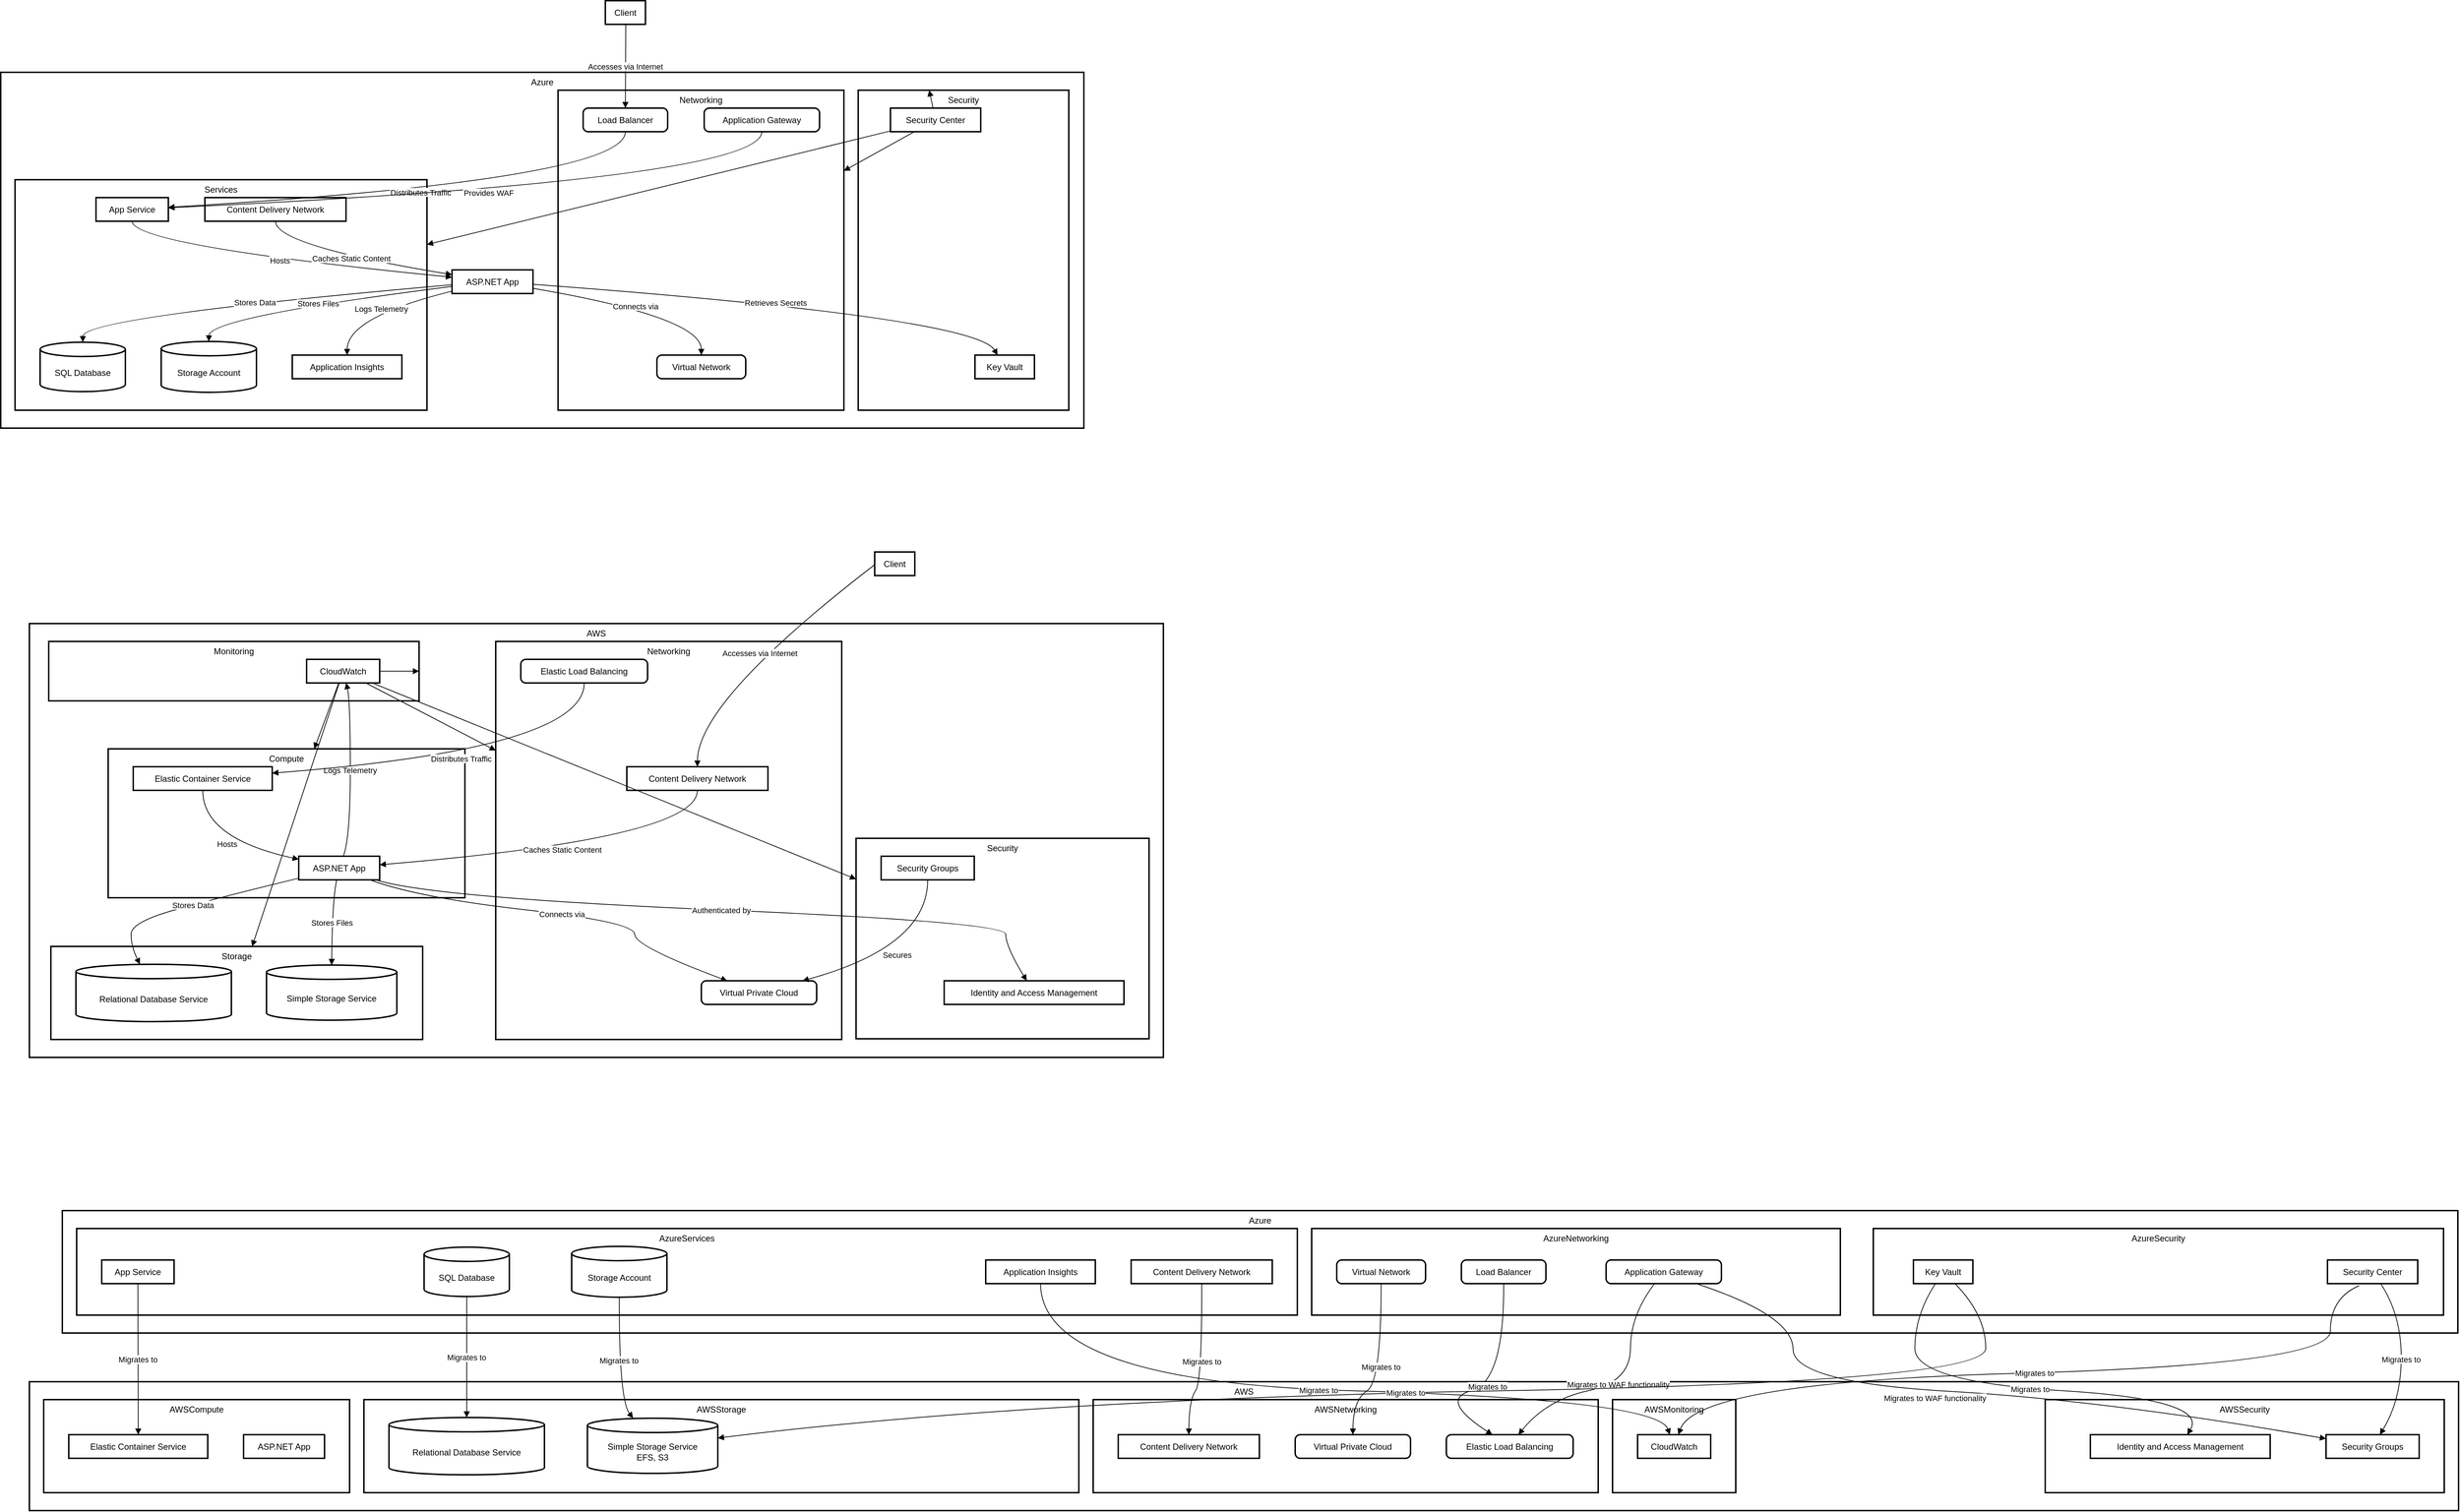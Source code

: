 <mxfile version="24.5.5" type="github">
  <diagram name="Page-1" id="OQjiXmflaJWMlj4Q_x97">
    <mxGraphModel dx="1149" dy="787" grid="1" gridSize="10" guides="1" tooltips="1" connect="1" arrows="1" fold="1" page="1" pageScale="1" pageWidth="850" pageHeight="1100" math="0" shadow="0">
      <root>
        <mxCell id="0" />
        <mxCell id="1" parent="0" />
        <mxCell id="usXnJbfVH1YQq9BXnYpf-1" value="Azure" style="whiteSpace=wrap;strokeWidth=2;verticalAlign=top;" vertex="1" parent="1">
          <mxGeometry x="20" y="120" width="1512" height="497" as="geometry" />
        </mxCell>
        <mxCell id="usXnJbfVH1YQq9BXnYpf-2" value="Services" style="whiteSpace=wrap;strokeWidth=2;verticalAlign=top;" vertex="1" parent="1">
          <mxGeometry x="40" y="270" width="575" height="322" as="geometry" />
        </mxCell>
        <mxCell id="usXnJbfVH1YQq9BXnYpf-3" value="Networking" style="whiteSpace=wrap;strokeWidth=2;verticalAlign=top;" vertex="1" parent="1">
          <mxGeometry x="798" y="145" width="399" height="447" as="geometry" />
        </mxCell>
        <mxCell id="usXnJbfVH1YQq9BXnYpf-4" value="Security" style="whiteSpace=wrap;strokeWidth=2;verticalAlign=top;" vertex="1" parent="1">
          <mxGeometry x="1217" y="145" width="294" height="447" as="geometry" />
        </mxCell>
        <mxCell id="usXnJbfVH1YQq9BXnYpf-5" value="ASP.NET App" style="whiteSpace=wrap;strokeWidth=2;" vertex="1" parent="1">
          <mxGeometry x="650" y="396" width="113" height="33" as="geometry" />
        </mxCell>
        <mxCell id="usXnJbfVH1YQq9BXnYpf-6" value="Key Vault" style="whiteSpace=wrap;strokeWidth=2;" vertex="1" parent="1">
          <mxGeometry x="1380" y="515" width="83" height="33" as="geometry" />
        </mxCell>
        <mxCell id="usXnJbfVH1YQq9BXnYpf-7" value="Security Center" style="whiteSpace=wrap;strokeWidth=2;" vertex="1" parent="1">
          <mxGeometry x="1262" y="170" width="126" height="33" as="geometry" />
        </mxCell>
        <mxCell id="usXnJbfVH1YQq9BXnYpf-8" value="Virtual Network" style="rounded=1;absoluteArcSize=1;arcSize=14;whiteSpace=wrap;strokeWidth=2;" vertex="1" parent="1">
          <mxGeometry x="936" y="515" width="124" height="33" as="geometry" />
        </mxCell>
        <mxCell id="usXnJbfVH1YQq9BXnYpf-9" value="Load Balancer" style="rounded=1;absoluteArcSize=1;arcSize=14;whiteSpace=wrap;strokeWidth=2;" vertex="1" parent="1">
          <mxGeometry x="833" y="170" width="118" height="33" as="geometry" />
        </mxCell>
        <mxCell id="usXnJbfVH1YQq9BXnYpf-10" value="Application Gateway" style="rounded=1;absoluteArcSize=1;arcSize=14;whiteSpace=wrap;strokeWidth=2;" vertex="1" parent="1">
          <mxGeometry x="1002" y="170" width="161" height="33" as="geometry" />
        </mxCell>
        <mxCell id="usXnJbfVH1YQq9BXnYpf-11" value="App Service" style="whiteSpace=wrap;strokeWidth=2;" vertex="1" parent="1">
          <mxGeometry x="153" y="295" width="101" height="33" as="geometry" />
        </mxCell>
        <mxCell id="usXnJbfVH1YQq9BXnYpf-12" value="SQL Database" style="shape=cylinder3;boundedLbl=1;backgroundOutline=1;size=10;strokeWidth=2;whiteSpace=wrap;" vertex="1" parent="1">
          <mxGeometry x="75" y="497" width="119" height="69" as="geometry" />
        </mxCell>
        <mxCell id="usXnJbfVH1YQq9BXnYpf-13" value="Storage Account" style="shape=cylinder3;boundedLbl=1;backgroundOutline=1;size=10;strokeWidth=2;whiteSpace=wrap;" vertex="1" parent="1">
          <mxGeometry x="244" y="496" width="133" height="71" as="geometry" />
        </mxCell>
        <mxCell id="usXnJbfVH1YQq9BXnYpf-14" value="Application Insights" style="whiteSpace=wrap;strokeWidth=2;" vertex="1" parent="1">
          <mxGeometry x="427" y="515" width="153" height="33" as="geometry" />
        </mxCell>
        <mxCell id="usXnJbfVH1YQq9BXnYpf-15" value="Content Delivery Network" style="whiteSpace=wrap;strokeWidth=2;" vertex="1" parent="1">
          <mxGeometry x="305" y="295" width="197" height="33" as="geometry" />
        </mxCell>
        <mxCell id="usXnJbfVH1YQq9BXnYpf-16" value="Client" style="whiteSpace=wrap;strokeWidth=2;" vertex="1" parent="1">
          <mxGeometry x="864" y="20" width="56" height="33" as="geometry" />
        </mxCell>
        <mxCell id="usXnJbfVH1YQq9BXnYpf-17" value="Accesses via Internet" style="curved=1;startArrow=none;endArrow=block;exitX=0.51;exitY=0.99;entryX=0.5;entryY=0.01;rounded=0;" edge="1" parent="1" source="usXnJbfVH1YQq9BXnYpf-16" target="usXnJbfVH1YQq9BXnYpf-9">
          <mxGeometry relative="1" as="geometry">
            <Array as="points" />
          </mxGeometry>
        </mxCell>
        <mxCell id="usXnJbfVH1YQq9BXnYpf-18" value="Hosts" style="curved=1;startArrow=none;endArrow=block;exitX=0.5;exitY=1;entryX=0;entryY=0.31;rounded=0;" edge="1" parent="1" source="usXnJbfVH1YQq9BXnYpf-11" target="usXnJbfVH1YQq9BXnYpf-5">
          <mxGeometry relative="1" as="geometry">
            <Array as="points">
              <mxPoint x="204" y="362" />
            </Array>
          </mxGeometry>
        </mxCell>
        <mxCell id="usXnJbfVH1YQq9BXnYpf-19" value="Stores Data" style="curved=1;startArrow=none;endArrow=block;exitX=0;exitY=0.63;entryX=0.5;entryY=0;rounded=0;" edge="1" parent="1" source="usXnJbfVH1YQq9BXnYpf-5" target="usXnJbfVH1YQq9BXnYpf-12">
          <mxGeometry relative="1" as="geometry">
            <Array as="points">
              <mxPoint x="135" y="462" />
            </Array>
          </mxGeometry>
        </mxCell>
        <mxCell id="usXnJbfVH1YQq9BXnYpf-20" value="Stores Files" style="curved=1;startArrow=none;endArrow=block;exitX=0;exitY=0.7;entryX=0.5;entryY=0;rounded=0;" edge="1" parent="1" source="usXnJbfVH1YQq9BXnYpf-5" target="usXnJbfVH1YQq9BXnYpf-13">
          <mxGeometry relative="1" as="geometry">
            <Array as="points">
              <mxPoint x="311" y="462" />
            </Array>
          </mxGeometry>
        </mxCell>
        <mxCell id="usXnJbfVH1YQq9BXnYpf-21" value="Logs Telemetry" style="curved=1;startArrow=none;endArrow=block;exitX=0;exitY=0.9;entryX=0.5;entryY=0;rounded=0;" edge="1" parent="1" source="usXnJbfVH1YQq9BXnYpf-5" target="usXnJbfVH1YQq9BXnYpf-14">
          <mxGeometry relative="1" as="geometry">
            <Array as="points">
              <mxPoint x="504" y="462" />
            </Array>
          </mxGeometry>
        </mxCell>
        <mxCell id="usXnJbfVH1YQq9BXnYpf-22" value="Caches Static Content" style="curved=1;startArrow=none;endArrow=block;exitX=0.5;exitY=1;entryX=0;entryY=0.2;rounded=0;" edge="1" parent="1" source="usXnJbfVH1YQq9BXnYpf-15" target="usXnJbfVH1YQq9BXnYpf-5">
          <mxGeometry relative="1" as="geometry">
            <Array as="points">
              <mxPoint x="403" y="362" />
            </Array>
          </mxGeometry>
        </mxCell>
        <mxCell id="usXnJbfVH1YQq9BXnYpf-23" value="Connects via" style="curved=1;startArrow=none;endArrow=block;exitX=1;exitY=0.78;entryX=0.5;entryY=0;rounded=0;" edge="1" parent="1" source="usXnJbfVH1YQq9BXnYpf-5" target="usXnJbfVH1YQq9BXnYpf-8">
          <mxGeometry relative="1" as="geometry">
            <Array as="points">
              <mxPoint x="998" y="462" />
            </Array>
          </mxGeometry>
        </mxCell>
        <mxCell id="usXnJbfVH1YQq9BXnYpf-24" value="Distributes Traffic" style="curved=1;startArrow=none;endArrow=block;exitX=0.5;exitY=0.99;entryX=1.01;entryY=0.41;rounded=0;" edge="1" parent="1" source="usXnJbfVH1YQq9BXnYpf-9" target="usXnJbfVH1YQq9BXnYpf-11">
          <mxGeometry relative="1" as="geometry">
            <Array as="points">
              <mxPoint x="892" y="270" />
            </Array>
          </mxGeometry>
        </mxCell>
        <mxCell id="usXnJbfVH1YQq9BXnYpf-25" value="Provides WAF" style="curved=1;startArrow=none;endArrow=block;exitX=0.5;exitY=0.99;entryX=1.01;entryY=0.43;rounded=0;" edge="1" parent="1" source="usXnJbfVH1YQq9BXnYpf-10" target="usXnJbfVH1YQq9BXnYpf-11">
          <mxGeometry relative="1" as="geometry">
            <Array as="points">
              <mxPoint x="1082" y="270" />
            </Array>
          </mxGeometry>
        </mxCell>
        <mxCell id="usXnJbfVH1YQq9BXnYpf-26" value="Retrieves Secrets" style="curved=1;startArrow=none;endArrow=block;exitX=1;exitY=0.61;entryX=0.38;entryY=0;rounded=0;" edge="1" parent="1" source="usXnJbfVH1YQq9BXnYpf-5" target="usXnJbfVH1YQq9BXnYpf-6">
          <mxGeometry relative="1" as="geometry">
            <Array as="points">
              <mxPoint x="1380" y="462" />
            </Array>
          </mxGeometry>
        </mxCell>
        <mxCell id="usXnJbfVH1YQq9BXnYpf-27" value="" style="curved=1;startArrow=none;endArrow=block;rounded=0;" edge="1" parent="1" source="usXnJbfVH1YQq9BXnYpf-7" target="usXnJbfVH1YQq9BXnYpf-2">
          <mxGeometry relative="1" as="geometry">
            <Array as="points" />
          </mxGeometry>
        </mxCell>
        <mxCell id="usXnJbfVH1YQq9BXnYpf-28" value="" style="curved=1;startArrow=none;endArrow=block;rounded=0;" edge="1" parent="1" source="usXnJbfVH1YQq9BXnYpf-7" target="usXnJbfVH1YQq9BXnYpf-3">
          <mxGeometry relative="1" as="geometry">
            <Array as="points" />
          </mxGeometry>
        </mxCell>
        <mxCell id="usXnJbfVH1YQq9BXnYpf-29" value="" style="curved=1;startArrow=none;endArrow=block;rounded=0;" edge="1" parent="1" source="usXnJbfVH1YQq9BXnYpf-7" target="usXnJbfVH1YQq9BXnYpf-4">
          <mxGeometry relative="1" as="geometry">
            <Array as="points" />
          </mxGeometry>
        </mxCell>
        <mxCell id="usXnJbfVH1YQq9BXnYpf-30" value="AWS" style="whiteSpace=wrap;strokeWidth=2;verticalAlign=top;" vertex="1" parent="1">
          <mxGeometry x="60" y="890" width="1583" height="606" as="geometry" />
        </mxCell>
        <mxCell id="usXnJbfVH1YQq9BXnYpf-31" value="Compute" style="whiteSpace=wrap;strokeWidth=2;verticalAlign=top;" vertex="1" parent="1">
          <mxGeometry x="170" y="1065" width="498" height="208" as="geometry" />
        </mxCell>
        <mxCell id="usXnJbfVH1YQq9BXnYpf-32" value="Storage" style="whiteSpace=wrap;strokeWidth=2;verticalAlign=top;" vertex="1" parent="1">
          <mxGeometry x="90" y="1341" width="519" height="130" as="geometry" />
        </mxCell>
        <mxCell id="usXnJbfVH1YQq9BXnYpf-33" value="Networking" style="whiteSpace=wrap;strokeWidth=2;verticalAlign=top;" vertex="1" parent="1">
          <mxGeometry x="711" y="915" width="483" height="556" as="geometry" />
        </mxCell>
        <mxCell id="usXnJbfVH1YQq9BXnYpf-34" value="Monitoring" style="whiteSpace=wrap;strokeWidth=2;verticalAlign=top;" vertex="1" parent="1">
          <mxGeometry x="87" y="915" width="517" height="83" as="geometry" />
        </mxCell>
        <mxCell id="usXnJbfVH1YQq9BXnYpf-35" value="Security" style="whiteSpace=wrap;strokeWidth=2;verticalAlign=top;" vertex="1" parent="1">
          <mxGeometry x="1214" y="1190" width="409" height="280" as="geometry" />
        </mxCell>
        <mxCell id="usXnJbfVH1YQq9BXnYpf-36" value="Identity and Access Management" style="whiteSpace=wrap;strokeWidth=2;" vertex="1" parent="1">
          <mxGeometry x="1337" y="1389" width="251" height="33" as="geometry" />
        </mxCell>
        <mxCell id="usXnJbfVH1YQq9BXnYpf-37" value="Security Groups" style="whiteSpace=wrap;strokeWidth=2;" vertex="1" parent="1">
          <mxGeometry x="1249" y="1215" width="130" height="33" as="geometry" />
        </mxCell>
        <mxCell id="usXnJbfVH1YQq9BXnYpf-38" value="CloudWatch" style="whiteSpace=wrap;strokeWidth=2;" vertex="1" parent="1">
          <mxGeometry x="447" y="940" width="102" height="33" as="geometry" />
        </mxCell>
        <mxCell id="usXnJbfVH1YQq9BXnYpf-39" value="Virtual Private Cloud" style="rounded=1;absoluteArcSize=1;arcSize=14;whiteSpace=wrap;strokeWidth=2;" vertex="1" parent="1">
          <mxGeometry x="998" y="1389" width="161" height="33" as="geometry" />
        </mxCell>
        <mxCell id="usXnJbfVH1YQq9BXnYpf-40" value="Elastic Load Balancing" style="rounded=1;absoluteArcSize=1;arcSize=14;whiteSpace=wrap;strokeWidth=2;" vertex="1" parent="1">
          <mxGeometry x="746" y="940" width="177" height="33" as="geometry" />
        </mxCell>
        <mxCell id="usXnJbfVH1YQq9BXnYpf-41" value="Content Delivery Network" style="whiteSpace=wrap;strokeWidth=2;" vertex="1" parent="1">
          <mxGeometry x="894" y="1090" width="197" height="33" as="geometry" />
        </mxCell>
        <mxCell id="usXnJbfVH1YQq9BXnYpf-42" value="Relational Database Service" style="shape=cylinder3;boundedLbl=1;backgroundOutline=1;size=10;strokeWidth=2;whiteSpace=wrap;" vertex="1" parent="1">
          <mxGeometry x="125" y="1366" width="217" height="80" as="geometry" />
        </mxCell>
        <mxCell id="usXnJbfVH1YQq9BXnYpf-43" value="Simple Storage Service" style="shape=cylinder3;boundedLbl=1;backgroundOutline=1;size=10;strokeWidth=2;whiteSpace=wrap;" vertex="1" parent="1">
          <mxGeometry x="391" y="1367" width="182" height="77" as="geometry" />
        </mxCell>
        <mxCell id="usXnJbfVH1YQq9BXnYpf-44" value="Elastic Container Service" style="whiteSpace=wrap;strokeWidth=2;" vertex="1" parent="1">
          <mxGeometry x="205" y="1090" width="194" height="33" as="geometry" />
        </mxCell>
        <mxCell id="usXnJbfVH1YQq9BXnYpf-45" value="ASP.NET App" style="whiteSpace=wrap;strokeWidth=2;" vertex="1" parent="1">
          <mxGeometry x="436" y="1215" width="113" height="33" as="geometry" />
        </mxCell>
        <mxCell id="usXnJbfVH1YQq9BXnYpf-46" value="Client" style="whiteSpace=wrap;strokeWidth=2;" vertex="1" parent="1">
          <mxGeometry x="1240" y="790" width="56" height="33" as="geometry" />
        </mxCell>
        <mxCell id="usXnJbfVH1YQq9BXnYpf-47" value="Accesses via Internet" style="curved=1;startArrow=none;endArrow=block;exitX=0;exitY=0.54;entryX=0.5;entryY=0.01;rounded=0;" edge="1" parent="1" source="usXnJbfVH1YQq9BXnYpf-46" target="usXnJbfVH1YQq9BXnYpf-41">
          <mxGeometry relative="1" as="geometry">
            <Array as="points">
              <mxPoint x="993" y="998" />
            </Array>
          </mxGeometry>
        </mxCell>
        <mxCell id="usXnJbfVH1YQq9BXnYpf-48" value="Hosts" style="curved=1;startArrow=none;endArrow=block;exitX=0.5;exitY=0.99;entryX=0;entryY=0.13;rounded=0;" edge="1" parent="1" source="usXnJbfVH1YQq9BXnYpf-44" target="usXnJbfVH1YQq9BXnYpf-45">
          <mxGeometry relative="1" as="geometry">
            <Array as="points">
              <mxPoint x="302" y="1190" />
            </Array>
          </mxGeometry>
        </mxCell>
        <mxCell id="usXnJbfVH1YQq9BXnYpf-49" value="Stores Data" style="curved=1;startArrow=none;endArrow=block;exitX=0;exitY=0.93;entryX=0.41;entryY=-0.01;rounded=0;" edge="1" parent="1" source="usXnJbfVH1YQq9BXnYpf-45" target="usXnJbfVH1YQq9BXnYpf-42">
          <mxGeometry relative="1" as="geometry">
            <Array as="points">
              <mxPoint x="324" y="1273" />
              <mxPoint x="202" y="1307" />
              <mxPoint x="202" y="1341" />
            </Array>
          </mxGeometry>
        </mxCell>
        <mxCell id="usXnJbfVH1YQq9BXnYpf-50" value="Stores Files" style="curved=1;startArrow=none;endArrow=block;exitX=0.47;exitY=1;entryX=0.5;entryY=0;rounded=0;" edge="1" parent="1" source="usXnJbfVH1YQq9BXnYpf-45" target="usXnJbfVH1YQq9BXnYpf-43">
          <mxGeometry relative="1" as="geometry">
            <Array as="points">
              <mxPoint x="483" y="1273" />
            </Array>
          </mxGeometry>
        </mxCell>
        <mxCell id="usXnJbfVH1YQq9BXnYpf-51" value="Logs Telemetry" style="curved=1;startArrow=none;endArrow=block;exitX=0.55;exitY=0.01;entryX=0.54;entryY=0.99;rounded=0;" edge="1" parent="1" source="usXnJbfVH1YQq9BXnYpf-45" target="usXnJbfVH1YQq9BXnYpf-38">
          <mxGeometry relative="1" as="geometry">
            <Array as="points">
              <mxPoint x="508" y="1190" />
              <mxPoint x="508" y="998" />
            </Array>
          </mxGeometry>
        </mxCell>
        <mxCell id="usXnJbfVH1YQq9BXnYpf-52" value="Caches Static Content" style="curved=1;startArrow=none;endArrow=block;exitX=0.5;exitY=0.99;entryX=1;entryY=0.36;rounded=0;" edge="1" parent="1" source="usXnJbfVH1YQq9BXnYpf-41" target="usXnJbfVH1YQq9BXnYpf-45">
          <mxGeometry relative="1" as="geometry">
            <Array as="points">
              <mxPoint x="993" y="1190" />
            </Array>
          </mxGeometry>
        </mxCell>
        <mxCell id="usXnJbfVH1YQq9BXnYpf-53" value="Connects via" style="curved=1;startArrow=none;endArrow=block;exitX=0.88;exitY=1;entryX=0.23;entryY=0.01;rounded=0;" edge="1" parent="1" source="usXnJbfVH1YQq9BXnYpf-45" target="usXnJbfVH1YQq9BXnYpf-39">
          <mxGeometry relative="1" as="geometry">
            <Array as="points">
              <mxPoint x="603" y="1273" />
              <mxPoint x="905" y="1307" />
              <mxPoint x="905" y="1341" />
            </Array>
          </mxGeometry>
        </mxCell>
        <mxCell id="usXnJbfVH1YQq9BXnYpf-54" value="Distributes Traffic" style="curved=1;startArrow=none;endArrow=block;exitX=0.5;exitY=0.99;entryX=1;entryY=0.27;rounded=0;" edge="1" parent="1" source="usXnJbfVH1YQq9BXnYpf-40" target="usXnJbfVH1YQq9BXnYpf-44">
          <mxGeometry relative="1" as="geometry">
            <Array as="points">
              <mxPoint x="835" y="1065" />
            </Array>
          </mxGeometry>
        </mxCell>
        <mxCell id="usXnJbfVH1YQq9BXnYpf-55" value="Secures" style="curved=1;startArrow=none;endArrow=block;exitX=0.5;exitY=1;entryX=0.87;entryY=0.01;rounded=0;" edge="1" parent="1" source="usXnJbfVH1YQq9BXnYpf-37" target="usXnJbfVH1YQq9BXnYpf-39">
          <mxGeometry relative="1" as="geometry">
            <Array as="points">
              <mxPoint x="1314" y="1341" />
            </Array>
          </mxGeometry>
        </mxCell>
        <mxCell id="usXnJbfVH1YQq9BXnYpf-56" value="Authenticated by" style="curved=1;startArrow=none;endArrow=block;exitX=0.95;exitY=1;entryX=0.46;entryY=0.01;rounded=0;" edge="1" parent="1" source="usXnJbfVH1YQq9BXnYpf-45" target="usXnJbfVH1YQq9BXnYpf-36">
          <mxGeometry relative="1" as="geometry">
            <Array as="points">
              <mxPoint x="623" y="1273" />
              <mxPoint x="1423" y="1307" />
              <mxPoint x="1423" y="1341" />
            </Array>
          </mxGeometry>
        </mxCell>
        <mxCell id="usXnJbfVH1YQq9BXnYpf-57" value="" style="curved=1;startArrow=none;endArrow=block;rounded=0;" edge="1" parent="1" source="usXnJbfVH1YQq9BXnYpf-38" target="usXnJbfVH1YQq9BXnYpf-31">
          <mxGeometry relative="1" as="geometry">
            <Array as="points" />
          </mxGeometry>
        </mxCell>
        <mxCell id="usXnJbfVH1YQq9BXnYpf-58" value="" style="curved=1;startArrow=none;endArrow=block;rounded=0;" edge="1" parent="1" source="usXnJbfVH1YQq9BXnYpf-38" target="usXnJbfVH1YQq9BXnYpf-32">
          <mxGeometry relative="1" as="geometry">
            <Array as="points" />
          </mxGeometry>
        </mxCell>
        <mxCell id="usXnJbfVH1YQq9BXnYpf-59" value="" style="curved=1;startArrow=none;endArrow=block;rounded=0;" edge="1" parent="1" source="usXnJbfVH1YQq9BXnYpf-38" target="usXnJbfVH1YQq9BXnYpf-33">
          <mxGeometry relative="1" as="geometry">
            <Array as="points" />
          </mxGeometry>
        </mxCell>
        <mxCell id="usXnJbfVH1YQq9BXnYpf-60" value="" style="curved=1;startArrow=none;endArrow=block;rounded=0;" edge="1" parent="1" source="usXnJbfVH1YQq9BXnYpf-38" target="usXnJbfVH1YQq9BXnYpf-34">
          <mxGeometry relative="1" as="geometry">
            <Array as="points" />
          </mxGeometry>
        </mxCell>
        <mxCell id="usXnJbfVH1YQq9BXnYpf-61" value="" style="curved=1;startArrow=none;endArrow=block;rounded=0;" edge="1" parent="1" source="usXnJbfVH1YQq9BXnYpf-38" target="usXnJbfVH1YQq9BXnYpf-35">
          <mxGeometry relative="1" as="geometry">
            <Array as="points" />
          </mxGeometry>
        </mxCell>
        <mxCell id="usXnJbfVH1YQq9BXnYpf-146" value="AWS" style="whiteSpace=wrap;strokeWidth=2;verticalAlign=top;" vertex="1" parent="1">
          <mxGeometry x="60" y="1949" width="3391" height="180" as="geometry" />
        </mxCell>
        <mxCell id="usXnJbfVH1YQq9BXnYpf-147" value="AWSCompute" style="whiteSpace=wrap;strokeWidth=2;verticalAlign=top;" vertex="1" parent="1">
          <mxGeometry x="80" y="1974" width="427" height="130" as="geometry" />
        </mxCell>
        <mxCell id="usXnJbfVH1YQq9BXnYpf-148" value="AWSStorage" style="whiteSpace=wrap;strokeWidth=2;verticalAlign=top;" vertex="1" parent="1">
          <mxGeometry x="527" y="1974" width="998" height="130" as="geometry" />
        </mxCell>
        <mxCell id="usXnJbfVH1YQq9BXnYpf-149" value="AWSNetworking" style="whiteSpace=wrap;strokeWidth=2;verticalAlign=top;" vertex="1" parent="1">
          <mxGeometry x="1545" y="1974" width="705" height="130" as="geometry" />
        </mxCell>
        <mxCell id="usXnJbfVH1YQq9BXnYpf-150" value="AWSMonitoring" style="whiteSpace=wrap;strokeWidth=2;verticalAlign=top;" vertex="1" parent="1">
          <mxGeometry x="2270" y="1974" width="172" height="130" as="geometry" />
        </mxCell>
        <mxCell id="usXnJbfVH1YQq9BXnYpf-151" value="AWSSecurity" style="whiteSpace=wrap;strokeWidth=2;verticalAlign=top;" vertex="1" parent="1">
          <mxGeometry x="2874" y="1974" width="557" height="130" as="geometry" />
        </mxCell>
        <mxCell id="usXnJbfVH1YQq9BXnYpf-152" value="Identity and Access Management" style="whiteSpace=wrap;strokeWidth=2;" vertex="1" parent="1">
          <mxGeometry x="2937" y="2023" width="251" height="33" as="geometry" />
        </mxCell>
        <mxCell id="usXnJbfVH1YQq9BXnYpf-153" value="Security Groups" style="whiteSpace=wrap;strokeWidth=2;" vertex="1" parent="1">
          <mxGeometry x="3266" y="2023" width="130" height="33" as="geometry" />
        </mxCell>
        <mxCell id="usXnJbfVH1YQq9BXnYpf-154" value="CloudWatch" style="whiteSpace=wrap;strokeWidth=2;" vertex="1" parent="1">
          <mxGeometry x="2305" y="2023" width="102" height="33" as="geometry" />
        </mxCell>
        <mxCell id="usXnJbfVH1YQq9BXnYpf-155" value="Virtual Private Cloud" style="rounded=1;absoluteArcSize=1;arcSize=14;whiteSpace=wrap;strokeWidth=2;" vertex="1" parent="1">
          <mxGeometry x="1827" y="2023" width="161" height="33" as="geometry" />
        </mxCell>
        <mxCell id="usXnJbfVH1YQq9BXnYpf-156" value="Elastic Load Balancing" style="rounded=1;absoluteArcSize=1;arcSize=14;whiteSpace=wrap;strokeWidth=2;" vertex="1" parent="1">
          <mxGeometry x="2038" y="2023" width="177" height="33" as="geometry" />
        </mxCell>
        <mxCell id="usXnJbfVH1YQq9BXnYpf-157" value="Content Delivery Network" style="whiteSpace=wrap;strokeWidth=2;" vertex="1" parent="1">
          <mxGeometry x="1580" y="2023" width="197" height="33" as="geometry" />
        </mxCell>
        <mxCell id="usXnJbfVH1YQq9BXnYpf-158" value="Relational Database Service" style="shape=cylinder3;boundedLbl=1;backgroundOutline=1;size=10;strokeWidth=2;whiteSpace=wrap;" vertex="1" parent="1">
          <mxGeometry x="562" y="1999" width="217" height="80" as="geometry" />
        </mxCell>
        <mxCell id="usXnJbfVH1YQq9BXnYpf-159" value="Simple Storage Service&#xa;EFS, S3" style="shape=cylinder3;boundedLbl=1;backgroundOutline=1;size=10;strokeWidth=2;whiteSpace=wrap;" vertex="1" parent="1">
          <mxGeometry x="839" y="2000" width="182" height="77" as="geometry" />
        </mxCell>
        <mxCell id="usXnJbfVH1YQq9BXnYpf-160" value="Elastic Container Service" style="whiteSpace=wrap;strokeWidth=2;" vertex="1" parent="1">
          <mxGeometry x="115" y="2023" width="194" height="33" as="geometry" />
        </mxCell>
        <mxCell id="usXnJbfVH1YQq9BXnYpf-161" value="ASP.NET App" style="whiteSpace=wrap;strokeWidth=2;" vertex="1" parent="1">
          <mxGeometry x="359" y="2023" width="113" height="33" as="geometry" />
        </mxCell>
        <mxCell id="usXnJbfVH1YQq9BXnYpf-162" value="Azure" style="whiteSpace=wrap;strokeWidth=2;verticalAlign=top;" vertex="1" parent="1">
          <mxGeometry x="106" y="1710" width="3344" height="171" as="geometry" />
        </mxCell>
        <mxCell id="usXnJbfVH1YQq9BXnYpf-163" value="AzureServices" style="whiteSpace=wrap;strokeWidth=2;verticalAlign=top;" vertex="1" parent="1">
          <mxGeometry x="126" y="1735" width="1704" height="121" as="geometry" />
        </mxCell>
        <mxCell id="usXnJbfVH1YQq9BXnYpf-164" value="AzureNetworking" style="whiteSpace=wrap;strokeWidth=2;verticalAlign=top;" vertex="1" parent="1">
          <mxGeometry x="1850" y="1735" width="738" height="121" as="geometry" />
        </mxCell>
        <mxCell id="usXnJbfVH1YQq9BXnYpf-165" value="AzureSecurity" style="whiteSpace=wrap;strokeWidth=2;verticalAlign=top;" vertex="1" parent="1">
          <mxGeometry x="2634" y="1735" width="796" height="121" as="geometry" />
        </mxCell>
        <mxCell id="usXnJbfVH1YQq9BXnYpf-166" value="Key Vault" style="whiteSpace=wrap;strokeWidth=2;" vertex="1" parent="1">
          <mxGeometry x="2690" y="1779" width="83" height="33" as="geometry" />
        </mxCell>
        <mxCell id="usXnJbfVH1YQq9BXnYpf-167" value="Security Center" style="whiteSpace=wrap;strokeWidth=2;" vertex="1" parent="1">
          <mxGeometry x="3268" y="1779" width="126" height="33" as="geometry" />
        </mxCell>
        <mxCell id="usXnJbfVH1YQq9BXnYpf-168" value="Virtual Network" style="rounded=1;absoluteArcSize=1;arcSize=14;whiteSpace=wrap;strokeWidth=2;" vertex="1" parent="1">
          <mxGeometry x="1885" y="1779" width="124" height="33" as="geometry" />
        </mxCell>
        <mxCell id="usXnJbfVH1YQq9BXnYpf-169" value="Load Balancer" style="rounded=1;absoluteArcSize=1;arcSize=14;whiteSpace=wrap;strokeWidth=2;" vertex="1" parent="1">
          <mxGeometry x="2059" y="1779" width="118" height="33" as="geometry" />
        </mxCell>
        <mxCell id="usXnJbfVH1YQq9BXnYpf-170" value="Application Gateway" style="rounded=1;absoluteArcSize=1;arcSize=14;whiteSpace=wrap;strokeWidth=2;" vertex="1" parent="1">
          <mxGeometry x="2261" y="1779" width="161" height="33" as="geometry" />
        </mxCell>
        <mxCell id="usXnJbfVH1YQq9BXnYpf-171" value="App Service" style="whiteSpace=wrap;strokeWidth=2;" vertex="1" parent="1">
          <mxGeometry x="161" y="1779" width="101" height="33" as="geometry" />
        </mxCell>
        <mxCell id="usXnJbfVH1YQq9BXnYpf-172" value="SQL Database" style="shape=cylinder3;boundedLbl=1;backgroundOutline=1;size=10;strokeWidth=2;whiteSpace=wrap;" vertex="1" parent="1">
          <mxGeometry x="611" y="1761" width="119" height="69" as="geometry" />
        </mxCell>
        <mxCell id="usXnJbfVH1YQq9BXnYpf-173" value="Storage Account" style="shape=cylinder3;boundedLbl=1;backgroundOutline=1;size=10;strokeWidth=2;whiteSpace=wrap;" vertex="1" parent="1">
          <mxGeometry x="817" y="1760" width="133" height="71" as="geometry" />
        </mxCell>
        <mxCell id="usXnJbfVH1YQq9BXnYpf-174" value="Application Insights" style="whiteSpace=wrap;strokeWidth=2;" vertex="1" parent="1">
          <mxGeometry x="1395" y="1779" width="153" height="33" as="geometry" />
        </mxCell>
        <mxCell id="usXnJbfVH1YQq9BXnYpf-175" value="Content Delivery Network" style="whiteSpace=wrap;strokeWidth=2;" vertex="1" parent="1">
          <mxGeometry x="1598" y="1779" width="197" height="33" as="geometry" />
        </mxCell>
        <mxCell id="usXnJbfVH1YQq9BXnYpf-176" value="Migrates to" style="curved=1;startArrow=none;endArrow=block;exitX=0.5;exitY=1;entryX=0.5;entryY=-0.01;rounded=0;" edge="1" parent="1" source="usXnJbfVH1YQq9BXnYpf-171" target="usXnJbfVH1YQq9BXnYpf-160">
          <mxGeometry relative="1" as="geometry">
            <Array as="points" />
          </mxGeometry>
        </mxCell>
        <mxCell id="usXnJbfVH1YQq9BXnYpf-177" value="Migrates to" style="curved=1;startArrow=none;endArrow=block;exitX=0.5;exitY=1;entryX=0.5;entryY=0;rounded=0;" edge="1" parent="1" source="usXnJbfVH1YQq9BXnYpf-172" target="usXnJbfVH1YQq9BXnYpf-158">
          <mxGeometry relative="1" as="geometry">
            <Array as="points" />
          </mxGeometry>
        </mxCell>
        <mxCell id="usXnJbfVH1YQq9BXnYpf-178" value="Migrates to" style="curved=1;startArrow=none;endArrow=block;exitX=0.5;exitY=1;entryX=0.35;entryY=0;rounded=0;" edge="1" parent="1" source="usXnJbfVH1YQq9BXnYpf-173" target="usXnJbfVH1YQq9BXnYpf-159">
          <mxGeometry relative="1" as="geometry">
            <Array as="points">
              <mxPoint x="883" y="1974" />
            </Array>
          </mxGeometry>
        </mxCell>
        <mxCell id="usXnJbfVH1YQq9BXnYpf-179" value="Migrates to" style="curved=1;startArrow=none;endArrow=block;exitX=0.5;exitY=1;entryX=0.44;entryY=-0.01;rounded=0;" edge="1" parent="1" source="usXnJbfVH1YQq9BXnYpf-174" target="usXnJbfVH1YQq9BXnYpf-154">
          <mxGeometry relative="1" as="geometry">
            <Array as="points">
              <mxPoint x="1472" y="1949" />
              <mxPoint x="2333" y="1974" />
            </Array>
          </mxGeometry>
        </mxCell>
        <mxCell id="usXnJbfVH1YQq9BXnYpf-180" value="Migrates to" style="curved=1;startArrow=none;endArrow=block;exitX=0.5;exitY=1;entryX=0.5;entryY=-0.01;rounded=0;" edge="1" parent="1" source="usXnJbfVH1YQq9BXnYpf-175" target="usXnJbfVH1YQq9BXnYpf-157">
          <mxGeometry relative="1" as="geometry">
            <Array as="points">
              <mxPoint x="1697" y="1949" />
              <mxPoint x="1679" y="1974" />
            </Array>
          </mxGeometry>
        </mxCell>
        <mxCell id="usXnJbfVH1YQq9BXnYpf-181" value="Migrates to" style="curved=1;startArrow=none;endArrow=block;exitX=0.5;exitY=1;entryX=0.5;entryY=-0.01;rounded=0;" edge="1" parent="1" source="usXnJbfVH1YQq9BXnYpf-168" target="usXnJbfVH1YQq9BXnYpf-155">
          <mxGeometry relative="1" as="geometry">
            <Array as="points">
              <mxPoint x="1947" y="1949" />
              <mxPoint x="1908" y="1974" />
            </Array>
          </mxGeometry>
        </mxCell>
        <mxCell id="usXnJbfVH1YQq9BXnYpf-182" value="Migrates to" style="curved=1;startArrow=none;endArrow=block;exitX=0.5;exitY=1;entryX=0.36;entryY=-0.01;rounded=0;" edge="1" parent="1" source="usXnJbfVH1YQq9BXnYpf-169" target="usXnJbfVH1YQq9BXnYpf-156">
          <mxGeometry relative="1" as="geometry">
            <Array as="points">
              <mxPoint x="2119" y="1949" />
              <mxPoint x="2027" y="1974" />
            </Array>
          </mxGeometry>
        </mxCell>
        <mxCell id="usXnJbfVH1YQq9BXnYpf-183" value="Migrates to WAF functionality" style="curved=1;startArrow=none;endArrow=block;exitX=0.42;exitY=1;entryX=0.57;entryY=-0.01;rounded=0;" edge="1" parent="1" source="usXnJbfVH1YQq9BXnYpf-170" target="usXnJbfVH1YQq9BXnYpf-156">
          <mxGeometry relative="1" as="geometry">
            <Array as="points">
              <mxPoint x="2295" y="1856" />
              <mxPoint x="2295" y="1949" />
              <mxPoint x="2178" y="1974" />
            </Array>
          </mxGeometry>
        </mxCell>
        <mxCell id="usXnJbfVH1YQq9BXnYpf-184" value="Migrates to WAF functionality" style="curved=1;startArrow=none;endArrow=block;exitX=0.8;exitY=1;entryX=0;entryY=0.14;rounded=0;" edge="1" parent="1">
          <mxGeometry x="-0.121" y="-10" relative="1" as="geometry">
            <Array as="points">
              <mxPoint x="2522" y="1857" />
              <mxPoint x="2522" y="1950" />
              <mxPoint x="2960" y="1975" />
            </Array>
            <mxPoint x="2389.8" y="1813" as="sourcePoint" />
            <mxPoint x="3266" y="2028.62" as="targetPoint" />
            <mxPoint as="offset" />
          </mxGeometry>
        </mxCell>
        <mxCell id="usXnJbfVH1YQq9BXnYpf-185" value="Migrates to" style="curved=1;startArrow=none;endArrow=block;exitX=0.37;exitY=1;entryX=0.54;entryY=-0.01;rounded=0;" edge="1" parent="1" source="usXnJbfVH1YQq9BXnYpf-166" target="usXnJbfVH1YQq9BXnYpf-152">
          <mxGeometry relative="1" as="geometry">
            <Array as="points">
              <mxPoint x="2692" y="1856" />
              <mxPoint x="2692" y="1949" />
              <mxPoint x="3102" y="1974" />
            </Array>
          </mxGeometry>
        </mxCell>
        <mxCell id="usXnJbfVH1YQq9BXnYpf-186" value="Migrates to" style="curved=1;startArrow=none;endArrow=block;exitX=0.7;exitY=1;entryX=1;entryY=0.36;rounded=0;" edge="1" parent="1" source="usXnJbfVH1YQq9BXnYpf-166" target="usXnJbfVH1YQq9BXnYpf-159">
          <mxGeometry relative="1" as="geometry">
            <Array as="points">
              <mxPoint x="2791" y="1856" />
              <mxPoint x="2791" y="1949" />
              <mxPoint x="1452" y="1974" />
            </Array>
          </mxGeometry>
        </mxCell>
        <mxCell id="usXnJbfVH1YQq9BXnYpf-187" value="Migrates to" style="curved=1;startArrow=none;endArrow=block;exitX=0.351;exitY=1.087;rounded=0;exitDx=0;exitDy=0;exitPerimeter=0;" edge="1" parent="1" source="usXnJbfVH1YQq9BXnYpf-167" target="usXnJbfVH1YQq9BXnYpf-154">
          <mxGeometry relative="1" as="geometry">
            <Array as="points">
              <mxPoint x="3272" y="1832" />
              <mxPoint x="3272" y="1925" />
              <mxPoint x="2388" y="1950" />
            </Array>
            <mxPoint x="3315.88" y="1788" as="sourcePoint" />
            <mxPoint x="2364.0" y="1999" as="targetPoint" />
          </mxGeometry>
        </mxCell>
        <mxCell id="usXnJbfVH1YQq9BXnYpf-188" value="Migrates to" style="curved=1;startArrow=none;endArrow=block;exitX=0.59;exitY=1;entryX=0.58;entryY=-0.01;rounded=0;" edge="1" parent="1" source="usXnJbfVH1YQq9BXnYpf-167" target="usXnJbfVH1YQq9BXnYpf-153">
          <mxGeometry relative="1" as="geometry">
            <Array as="points">
              <mxPoint x="3371" y="1856" />
              <mxPoint x="3371" y="1974" />
            </Array>
          </mxGeometry>
        </mxCell>
      </root>
    </mxGraphModel>
  </diagram>
</mxfile>
